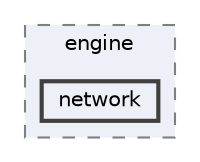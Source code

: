 digraph "src/engine/network"
{
 // LATEX_PDF_SIZE
  bgcolor="transparent";
  edge [fontname=Helvetica,fontsize=10,labelfontname=Helvetica,labelfontsize=10];
  node [fontname=Helvetica,fontsize=10,shape=box,height=0.2,width=0.4];
  compound=true
  subgraph clusterdir_2052808828190f934b76e979ee65af8a {
    graph [ bgcolor="#edf0f7", pencolor="grey50", label="engine", fontname=Helvetica,fontsize=10 style="filled,dashed", URL="dir_2052808828190f934b76e979ee65af8a.html",tooltip=""]
  dir_1bc9e6aa85b640bd98437cb03cb2bafc [label="network", fillcolor="#edf0f7", color="grey25", style="filled,bold", URL="dir_1bc9e6aa85b640bd98437cb03cb2bafc.html",tooltip=""];
  }
}
